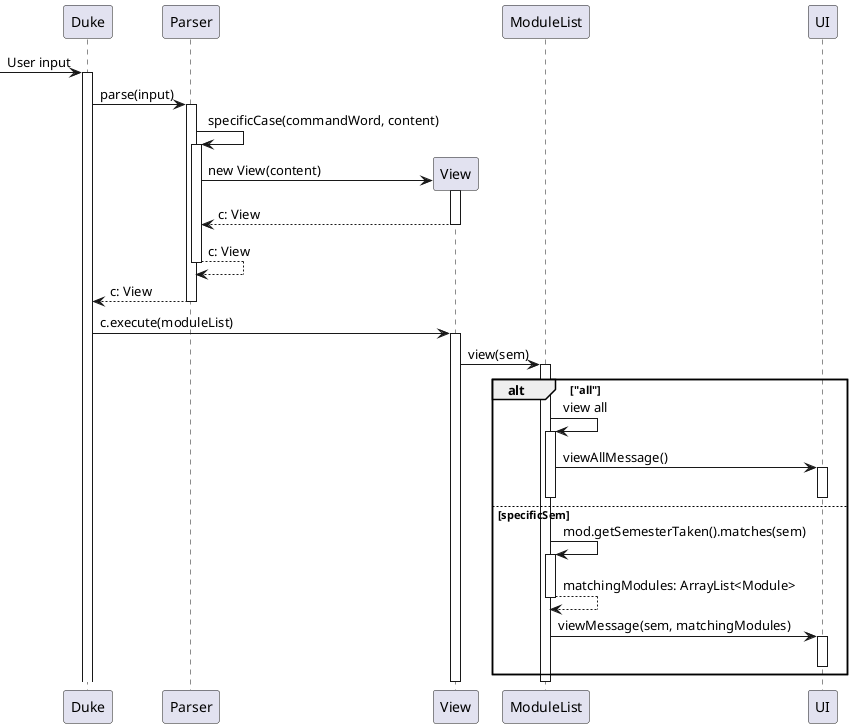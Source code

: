 'https://plantuml.com/sequence-diagram

@startuml
[-> Duke: User input
activate Duke
Duke -> Parser: parse(input)
activate Parser
Parser -> Parser: specificCase(commandWord, content)
activate Parser
create View
Parser -> View: new View(content)
activate View
return c: View
return c: View
return c: View
deactivate Parser
Duke -> View: c.execute(moduleList)
activate View
View -> ModuleList: view(sem)
activate ModuleList

alt "all"
    ModuleList -> ModuleList: view all
    activate ModuleList
    ModuleList -> UI: viewAllMessage()
    activate UI
    deactivate UI
    deactivate ModuleList
else specificSem
    ModuleList -> ModuleList: mod.getSemesterTaken().matches(sem)
    activate ModuleList
    return matchingModules: ArrayList<Module>
    ModuleList -> UI: viewMessage(sem, matchingModules)
    activate UI
    deactivate UI
end

deactivate ModuleList
deactivate View

@enduml